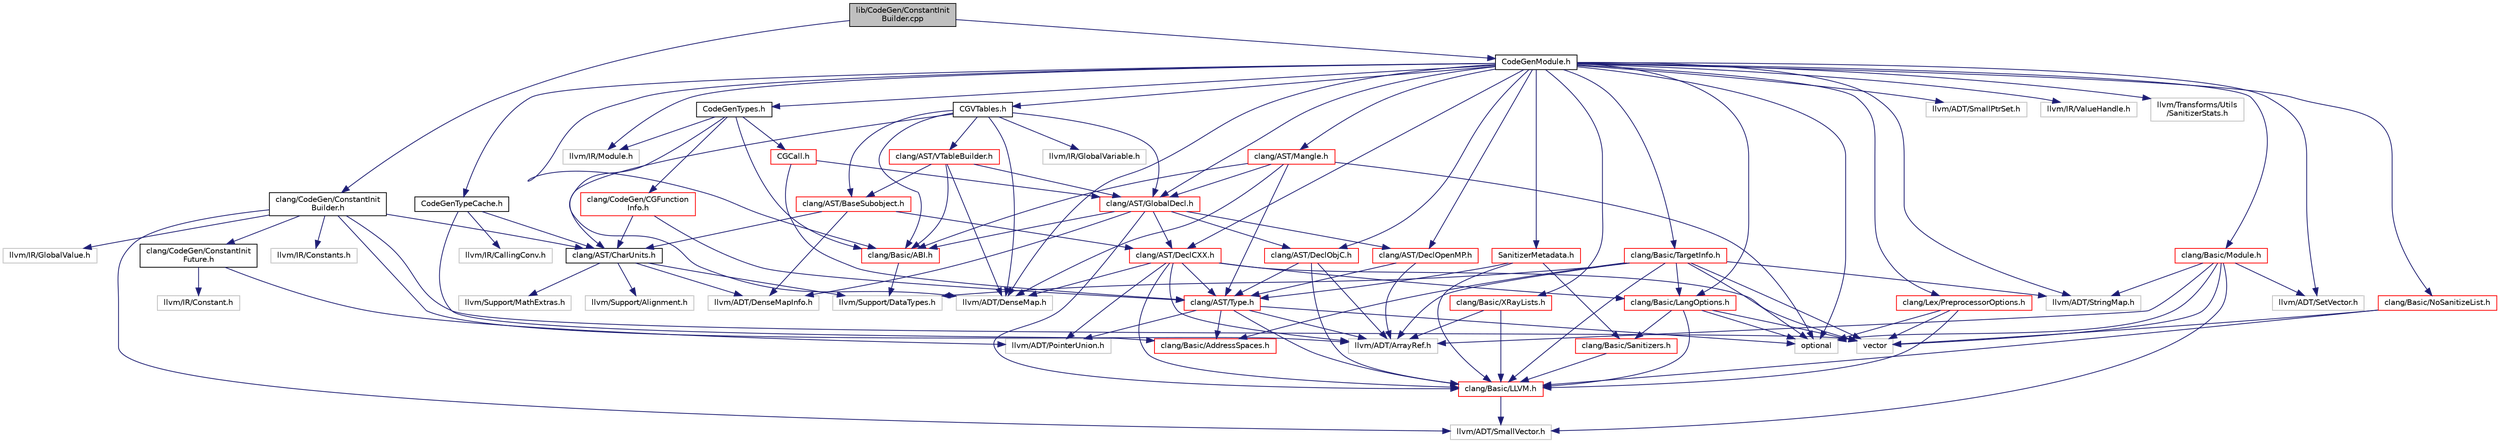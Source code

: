 digraph "lib/CodeGen/ConstantInitBuilder.cpp"
{
 // LATEX_PDF_SIZE
  bgcolor="transparent";
  edge [fontname="Helvetica",fontsize="10",labelfontname="Helvetica",labelfontsize="10"];
  node [fontname="Helvetica",fontsize="10",shape=record];
  Node1 [label="lib/CodeGen/ConstantInit\lBuilder.cpp",height=0.2,width=0.4,color="black", fillcolor="grey75", style="filled", fontcolor="black",tooltip=" "];
  Node1 -> Node2 [color="midnightblue",fontsize="10",style="solid",fontname="Helvetica"];
  Node2 [label="clang/CodeGen/ConstantInit\lBuilder.h",height=0.2,width=0.4,color="black",URL="$ConstantInitBuilder_8h.html",tooltip=" "];
  Node2 -> Node3 [color="midnightblue",fontsize="10",style="solid",fontname="Helvetica"];
  Node3 [label="llvm/ADT/ArrayRef.h",height=0.2,width=0.4,color="grey75",tooltip=" "];
  Node2 -> Node4 [color="midnightblue",fontsize="10",style="solid",fontname="Helvetica"];
  Node4 [label="llvm/ADT/SmallVector.h",height=0.2,width=0.4,color="grey75",tooltip=" "];
  Node2 -> Node5 [color="midnightblue",fontsize="10",style="solid",fontname="Helvetica"];
  Node5 [label="llvm/IR/Constants.h",height=0.2,width=0.4,color="grey75",tooltip=" "];
  Node2 -> Node6 [color="midnightblue",fontsize="10",style="solid",fontname="Helvetica"];
  Node6 [label="llvm/IR/GlobalValue.h",height=0.2,width=0.4,color="grey75",tooltip=" "];
  Node2 -> Node7 [color="midnightblue",fontsize="10",style="solid",fontname="Helvetica"];
  Node7 [label="clang/AST/CharUnits.h",height=0.2,width=0.4,color="black",URL="$CharUnits_8h.html",tooltip=" "];
  Node7 -> Node8 [color="midnightblue",fontsize="10",style="solid",fontname="Helvetica"];
  Node8 [label="llvm/ADT/DenseMapInfo.h",height=0.2,width=0.4,color="grey75",tooltip=" "];
  Node7 -> Node9 [color="midnightblue",fontsize="10",style="solid",fontname="Helvetica"];
  Node9 [label="llvm/Support/Alignment.h",height=0.2,width=0.4,color="grey75",tooltip=" "];
  Node7 -> Node10 [color="midnightblue",fontsize="10",style="solid",fontname="Helvetica"];
  Node10 [label="llvm/Support/DataTypes.h",height=0.2,width=0.4,color="grey75",tooltip=" "];
  Node7 -> Node11 [color="midnightblue",fontsize="10",style="solid",fontname="Helvetica"];
  Node11 [label="llvm/Support/MathExtras.h",height=0.2,width=0.4,color="grey75",tooltip=" "];
  Node2 -> Node12 [color="midnightblue",fontsize="10",style="solid",fontname="Helvetica"];
  Node12 [label="clang/CodeGen/ConstantInit\lFuture.h",height=0.2,width=0.4,color="black",URL="$ConstantInitFuture_8h.html",tooltip=" "];
  Node12 -> Node13 [color="midnightblue",fontsize="10",style="solid",fontname="Helvetica"];
  Node13 [label="llvm/ADT/PointerUnion.h",height=0.2,width=0.4,color="grey75",tooltip=" "];
  Node12 -> Node14 [color="midnightblue",fontsize="10",style="solid",fontname="Helvetica"];
  Node14 [label="llvm/IR/Constant.h",height=0.2,width=0.4,color="grey75",tooltip=" "];
  Node2 -> Node15 [color="midnightblue",fontsize="10",style="solid",fontname="Helvetica"];
  Node15 [label="vector",height=0.2,width=0.4,color="grey75",tooltip=" "];
  Node1 -> Node16 [color="midnightblue",fontsize="10",style="solid",fontname="Helvetica"];
  Node16 [label="CodeGenModule.h",height=0.2,width=0.4,color="black",URL="$CodeGenModule_8h.html",tooltip=" "];
  Node16 -> Node17 [color="midnightblue",fontsize="10",style="solid",fontname="Helvetica"];
  Node17 [label="CGVTables.h",height=0.2,width=0.4,color="black",URL="$CGVTables_8h.html",tooltip=" "];
  Node17 -> Node18 [color="midnightblue",fontsize="10",style="solid",fontname="Helvetica"];
  Node18 [label="clang/AST/BaseSubobject.h",height=0.2,width=0.4,color="red",URL="$BaseSubobject_8h.html",tooltip=" "];
  Node18 -> Node7 [color="midnightblue",fontsize="10",style="solid",fontname="Helvetica"];
  Node18 -> Node19 [color="midnightblue",fontsize="10",style="solid",fontname="Helvetica"];
  Node19 [label="clang/AST/DeclCXX.h",height=0.2,width=0.4,color="red",URL="$DeclCXX_8h.html",tooltip=" "];
  Node19 -> Node55 [color="midnightblue",fontsize="10",style="solid",fontname="Helvetica"];
  Node55 [label="clang/AST/Type.h",height=0.2,width=0.4,color="red",URL="$Type_8h.html",tooltip=" "];
  Node55 -> Node78 [color="midnightblue",fontsize="10",style="solid",fontname="Helvetica"];
  Node78 [label="clang/Basic/AddressSpaces.h",height=0.2,width=0.4,color="red",URL="$AddressSpaces_8h.html",tooltip=" "];
  Node55 -> Node39 [color="midnightblue",fontsize="10",style="solid",fontname="Helvetica"];
  Node39 [label="clang/Basic/LLVM.h",height=0.2,width=0.4,color="red",URL="$LLVM_8h.html",tooltip=" "];
  Node39 -> Node4 [color="midnightblue",fontsize="10",style="solid",fontname="Helvetica"];
  Node55 -> Node3 [color="midnightblue",fontsize="10",style="solid",fontname="Helvetica"];
  Node55 -> Node13 [color="midnightblue",fontsize="10",style="solid",fontname="Helvetica"];
  Node55 -> Node63 [color="midnightblue",fontsize="10",style="solid",fontname="Helvetica"];
  Node63 [label="optional",height=0.2,width=0.4,color="grey75",tooltip=" "];
  Node19 -> Node39 [color="midnightblue",fontsize="10",style="solid",fontname="Helvetica"];
  Node19 -> Node119 [color="midnightblue",fontsize="10",style="solid",fontname="Helvetica"];
  Node119 [label="clang/Basic/LangOptions.h",height=0.2,width=0.4,color="red",URL="$LangOptions_8h.html",tooltip=" "];
  Node119 -> Node39 [color="midnightblue",fontsize="10",style="solid",fontname="Helvetica"];
  Node119 -> Node126 [color="midnightblue",fontsize="10",style="solid",fontname="Helvetica"];
  Node126 [label="clang/Basic/Sanitizers.h",height=0.2,width=0.4,color="red",URL="$Sanitizers_8h.html",tooltip=" "];
  Node126 -> Node39 [color="midnightblue",fontsize="10",style="solid",fontname="Helvetica"];
  Node119 -> Node63 [color="midnightblue",fontsize="10",style="solid",fontname="Helvetica"];
  Node119 -> Node15 [color="midnightblue",fontsize="10",style="solid",fontname="Helvetica"];
  Node19 -> Node3 [color="midnightblue",fontsize="10",style="solid",fontname="Helvetica"];
  Node19 -> Node69 [color="midnightblue",fontsize="10",style="solid",fontname="Helvetica"];
  Node69 [label="llvm/ADT/DenseMap.h",height=0.2,width=0.4,color="grey75",tooltip=" "];
  Node19 -> Node13 [color="midnightblue",fontsize="10",style="solid",fontname="Helvetica"];
  Node19 -> Node15 [color="midnightblue",fontsize="10",style="solid",fontname="Helvetica"];
  Node18 -> Node8 [color="midnightblue",fontsize="10",style="solid",fontname="Helvetica"];
  Node17 -> Node7 [color="midnightblue",fontsize="10",style="solid",fontname="Helvetica"];
  Node17 -> Node147 [color="midnightblue",fontsize="10",style="solid",fontname="Helvetica"];
  Node147 [label="clang/AST/GlobalDecl.h",height=0.2,width=0.4,color="red",URL="$GlobalDecl_8h.html",tooltip=" "];
  Node147 -> Node19 [color="midnightblue",fontsize="10",style="solid",fontname="Helvetica"];
  Node147 -> Node157 [color="midnightblue",fontsize="10",style="solid",fontname="Helvetica"];
  Node157 [label="clang/AST/DeclObjC.h",height=0.2,width=0.4,color="red",URL="$DeclObjC_8h.html",tooltip=" "];
  Node157 -> Node55 [color="midnightblue",fontsize="10",style="solid",fontname="Helvetica"];
  Node157 -> Node39 [color="midnightblue",fontsize="10",style="solid",fontname="Helvetica"];
  Node157 -> Node3 [color="midnightblue",fontsize="10",style="solid",fontname="Helvetica"];
  Node147 -> Node162 [color="midnightblue",fontsize="10",style="solid",fontname="Helvetica"];
  Node162 [label="clang/AST/DeclOpenMP.h",height=0.2,width=0.4,color="red",URL="$DeclOpenMP_8h.html",tooltip=" "];
  Node162 -> Node55 [color="midnightblue",fontsize="10",style="solid",fontname="Helvetica"];
  Node162 -> Node3 [color="midnightblue",fontsize="10",style="solid",fontname="Helvetica"];
  Node147 -> Node187 [color="midnightblue",fontsize="10",style="solid",fontname="Helvetica"];
  Node187 [label="clang/Basic/ABI.h",height=0.2,width=0.4,color="red",URL="$ABI_8h.html",tooltip=" "];
  Node187 -> Node10 [color="midnightblue",fontsize="10",style="solid",fontname="Helvetica"];
  Node147 -> Node39 [color="midnightblue",fontsize="10",style="solid",fontname="Helvetica"];
  Node147 -> Node8 [color="midnightblue",fontsize="10",style="solid",fontname="Helvetica"];
  Node17 -> Node188 [color="midnightblue",fontsize="10",style="solid",fontname="Helvetica"];
  Node188 [label="clang/AST/VTableBuilder.h",height=0.2,width=0.4,color="red",URL="$VTableBuilder_8h.html",tooltip=" "];
  Node188 -> Node18 [color="midnightblue",fontsize="10",style="solid",fontname="Helvetica"];
  Node188 -> Node147 [color="midnightblue",fontsize="10",style="solid",fontname="Helvetica"];
  Node188 -> Node187 [color="midnightblue",fontsize="10",style="solid",fontname="Helvetica"];
  Node188 -> Node69 [color="midnightblue",fontsize="10",style="solid",fontname="Helvetica"];
  Node17 -> Node187 [color="midnightblue",fontsize="10",style="solid",fontname="Helvetica"];
  Node17 -> Node69 [color="midnightblue",fontsize="10",style="solid",fontname="Helvetica"];
  Node17 -> Node195 [color="midnightblue",fontsize="10",style="solid",fontname="Helvetica"];
  Node195 [label="llvm/IR/GlobalVariable.h",height=0.2,width=0.4,color="grey75",tooltip=" "];
  Node16 -> Node196 [color="midnightblue",fontsize="10",style="solid",fontname="Helvetica"];
  Node196 [label="CodeGenTypeCache.h",height=0.2,width=0.4,color="black",URL="$CodeGenTypeCache_8h.html",tooltip=" "];
  Node196 -> Node7 [color="midnightblue",fontsize="10",style="solid",fontname="Helvetica"];
  Node196 -> Node78 [color="midnightblue",fontsize="10",style="solid",fontname="Helvetica"];
  Node196 -> Node197 [color="midnightblue",fontsize="10",style="solid",fontname="Helvetica"];
  Node197 [label="llvm/IR/CallingConv.h",height=0.2,width=0.4,color="grey75",tooltip=" "];
  Node16 -> Node198 [color="midnightblue",fontsize="10",style="solid",fontname="Helvetica"];
  Node198 [label="CodeGenTypes.h",height=0.2,width=0.4,color="black",URL="$CodeGenTypes_8h.html",tooltip=" "];
  Node198 -> Node199 [color="midnightblue",fontsize="10",style="solid",fontname="Helvetica"];
  Node199 [label="CGCall.h",height=0.2,width=0.4,color="red",URL="$CGCall_8h.html",tooltip=" "];
  Node199 -> Node147 [color="midnightblue",fontsize="10",style="solid",fontname="Helvetica"];
  Node199 -> Node55 [color="midnightblue",fontsize="10",style="solid",fontname="Helvetica"];
  Node198 -> Node187 [color="midnightblue",fontsize="10",style="solid",fontname="Helvetica"];
  Node198 -> Node210 [color="midnightblue",fontsize="10",style="solid",fontname="Helvetica"];
  Node210 [label="clang/CodeGen/CGFunction\lInfo.h",height=0.2,width=0.4,color="red",URL="$CGFunctionInfo_8h.html",tooltip=" "];
  Node210 -> Node7 [color="midnightblue",fontsize="10",style="solid",fontname="Helvetica"];
  Node210 -> Node55 [color="midnightblue",fontsize="10",style="solid",fontname="Helvetica"];
  Node198 -> Node69 [color="midnightblue",fontsize="10",style="solid",fontname="Helvetica"];
  Node198 -> Node212 [color="midnightblue",fontsize="10",style="solid",fontname="Helvetica"];
  Node212 [label="llvm/IR/Module.h",height=0.2,width=0.4,color="grey75",tooltip=" "];
  Node16 -> Node213 [color="midnightblue",fontsize="10",style="solid",fontname="Helvetica"];
  Node213 [label="SanitizerMetadata.h",height=0.2,width=0.4,color="red",URL="$SanitizerMetadata_8h.html",tooltip=" "];
  Node213 -> Node55 [color="midnightblue",fontsize="10",style="solid",fontname="Helvetica"];
  Node213 -> Node39 [color="midnightblue",fontsize="10",style="solid",fontname="Helvetica"];
  Node213 -> Node126 [color="midnightblue",fontsize="10",style="solid",fontname="Helvetica"];
  Node16 -> Node19 [color="midnightblue",fontsize="10",style="solid",fontname="Helvetica"];
  Node16 -> Node157 [color="midnightblue",fontsize="10",style="solid",fontname="Helvetica"];
  Node16 -> Node162 [color="midnightblue",fontsize="10",style="solid",fontname="Helvetica"];
  Node16 -> Node147 [color="midnightblue",fontsize="10",style="solid",fontname="Helvetica"];
  Node16 -> Node214 [color="midnightblue",fontsize="10",style="solid",fontname="Helvetica"];
  Node214 [label="clang/AST/Mangle.h",height=0.2,width=0.4,color="red",URL="$Mangle_8h.html",tooltip=" "];
  Node214 -> Node147 [color="midnightblue",fontsize="10",style="solid",fontname="Helvetica"];
  Node214 -> Node55 [color="midnightblue",fontsize="10",style="solid",fontname="Helvetica"];
  Node214 -> Node187 [color="midnightblue",fontsize="10",style="solid",fontname="Helvetica"];
  Node214 -> Node69 [color="midnightblue",fontsize="10",style="solid",fontname="Helvetica"];
  Node214 -> Node63 [color="midnightblue",fontsize="10",style="solid",fontname="Helvetica"];
  Node16 -> Node187 [color="midnightblue",fontsize="10",style="solid",fontname="Helvetica"];
  Node16 -> Node119 [color="midnightblue",fontsize="10",style="solid",fontname="Helvetica"];
  Node16 -> Node215 [color="midnightblue",fontsize="10",style="solid",fontname="Helvetica"];
  Node215 [label="clang/Basic/Module.h",height=0.2,width=0.4,color="red",URL="$Module_8h.html",tooltip=" "];
  Node215 -> Node3 [color="midnightblue",fontsize="10",style="solid",fontname="Helvetica"];
  Node215 -> Node223 [color="midnightblue",fontsize="10",style="solid",fontname="Helvetica"];
  Node223 [label="llvm/ADT/SetVector.h",height=0.2,width=0.4,color="grey75",tooltip=" "];
  Node215 -> Node4 [color="midnightblue",fontsize="10",style="solid",fontname="Helvetica"];
  Node215 -> Node99 [color="midnightblue",fontsize="10",style="solid",fontname="Helvetica"];
  Node99 [label="llvm/ADT/StringMap.h",height=0.2,width=0.4,color="grey75",tooltip=" "];
  Node215 -> Node63 [color="midnightblue",fontsize="10",style="solid",fontname="Helvetica"];
  Node215 -> Node15 [color="midnightblue",fontsize="10",style="solid",fontname="Helvetica"];
  Node16 -> Node171 [color="midnightblue",fontsize="10",style="solid",fontname="Helvetica"];
  Node171 [label="clang/Basic/NoSanitizeList.h",height=0.2,width=0.4,color="red",URL="$NoSanitizeList_8h.html",tooltip=" "];
  Node171 -> Node39 [color="midnightblue",fontsize="10",style="solid",fontname="Helvetica"];
  Node171 -> Node15 [color="midnightblue",fontsize="10",style="solid",fontname="Helvetica"];
  Node16 -> Node225 [color="midnightblue",fontsize="10",style="solid",fontname="Helvetica"];
  Node225 [label="clang/Basic/TargetInfo.h",height=0.2,width=0.4,color="red",URL="$include_2clang_2Basic_2TargetInfo_8h.html",tooltip=" "];
  Node225 -> Node78 [color="midnightblue",fontsize="10",style="solid",fontname="Helvetica"];
  Node225 -> Node39 [color="midnightblue",fontsize="10",style="solid",fontname="Helvetica"];
  Node225 -> Node119 [color="midnightblue",fontsize="10",style="solid",fontname="Helvetica"];
  Node225 -> Node3 [color="midnightblue",fontsize="10",style="solid",fontname="Helvetica"];
  Node225 -> Node99 [color="midnightblue",fontsize="10",style="solid",fontname="Helvetica"];
  Node225 -> Node10 [color="midnightblue",fontsize="10",style="solid",fontname="Helvetica"];
  Node225 -> Node63 [color="midnightblue",fontsize="10",style="solid",fontname="Helvetica"];
  Node225 -> Node15 [color="midnightblue",fontsize="10",style="solid",fontname="Helvetica"];
  Node16 -> Node180 [color="midnightblue",fontsize="10",style="solid",fontname="Helvetica"];
  Node180 [label="clang/Basic/XRayLists.h",height=0.2,width=0.4,color="red",URL="$XRayLists_8h.html",tooltip=" "];
  Node180 -> Node39 [color="midnightblue",fontsize="10",style="solid",fontname="Helvetica"];
  Node180 -> Node3 [color="midnightblue",fontsize="10",style="solid",fontname="Helvetica"];
  Node16 -> Node231 [color="midnightblue",fontsize="10",style="solid",fontname="Helvetica"];
  Node231 [label="clang/Lex/PreprocessorOptions.h",height=0.2,width=0.4,color="red",URL="$PreprocessorOptions_8h.html",tooltip=" "];
  Node231 -> Node39 [color="midnightblue",fontsize="10",style="solid",fontname="Helvetica"];
  Node231 -> Node63 [color="midnightblue",fontsize="10",style="solid",fontname="Helvetica"];
  Node231 -> Node15 [color="midnightblue",fontsize="10",style="solid",fontname="Helvetica"];
  Node16 -> Node69 [color="midnightblue",fontsize="10",style="solid",fontname="Helvetica"];
  Node16 -> Node223 [color="midnightblue",fontsize="10",style="solid",fontname="Helvetica"];
  Node16 -> Node235 [color="midnightblue",fontsize="10",style="solid",fontname="Helvetica"];
  Node235 [label="llvm/ADT/SmallPtrSet.h",height=0.2,width=0.4,color="grey75",tooltip=" "];
  Node16 -> Node99 [color="midnightblue",fontsize="10",style="solid",fontname="Helvetica"];
  Node16 -> Node212 [color="midnightblue",fontsize="10",style="solid",fontname="Helvetica"];
  Node16 -> Node236 [color="midnightblue",fontsize="10",style="solid",fontname="Helvetica"];
  Node236 [label="llvm/IR/ValueHandle.h",height=0.2,width=0.4,color="grey75",tooltip=" "];
  Node16 -> Node237 [color="midnightblue",fontsize="10",style="solid",fontname="Helvetica"];
  Node237 [label="llvm/Transforms/Utils\l/SanitizerStats.h",height=0.2,width=0.4,color="grey75",tooltip=" "];
  Node16 -> Node63 [color="midnightblue",fontsize="10",style="solid",fontname="Helvetica"];
}
